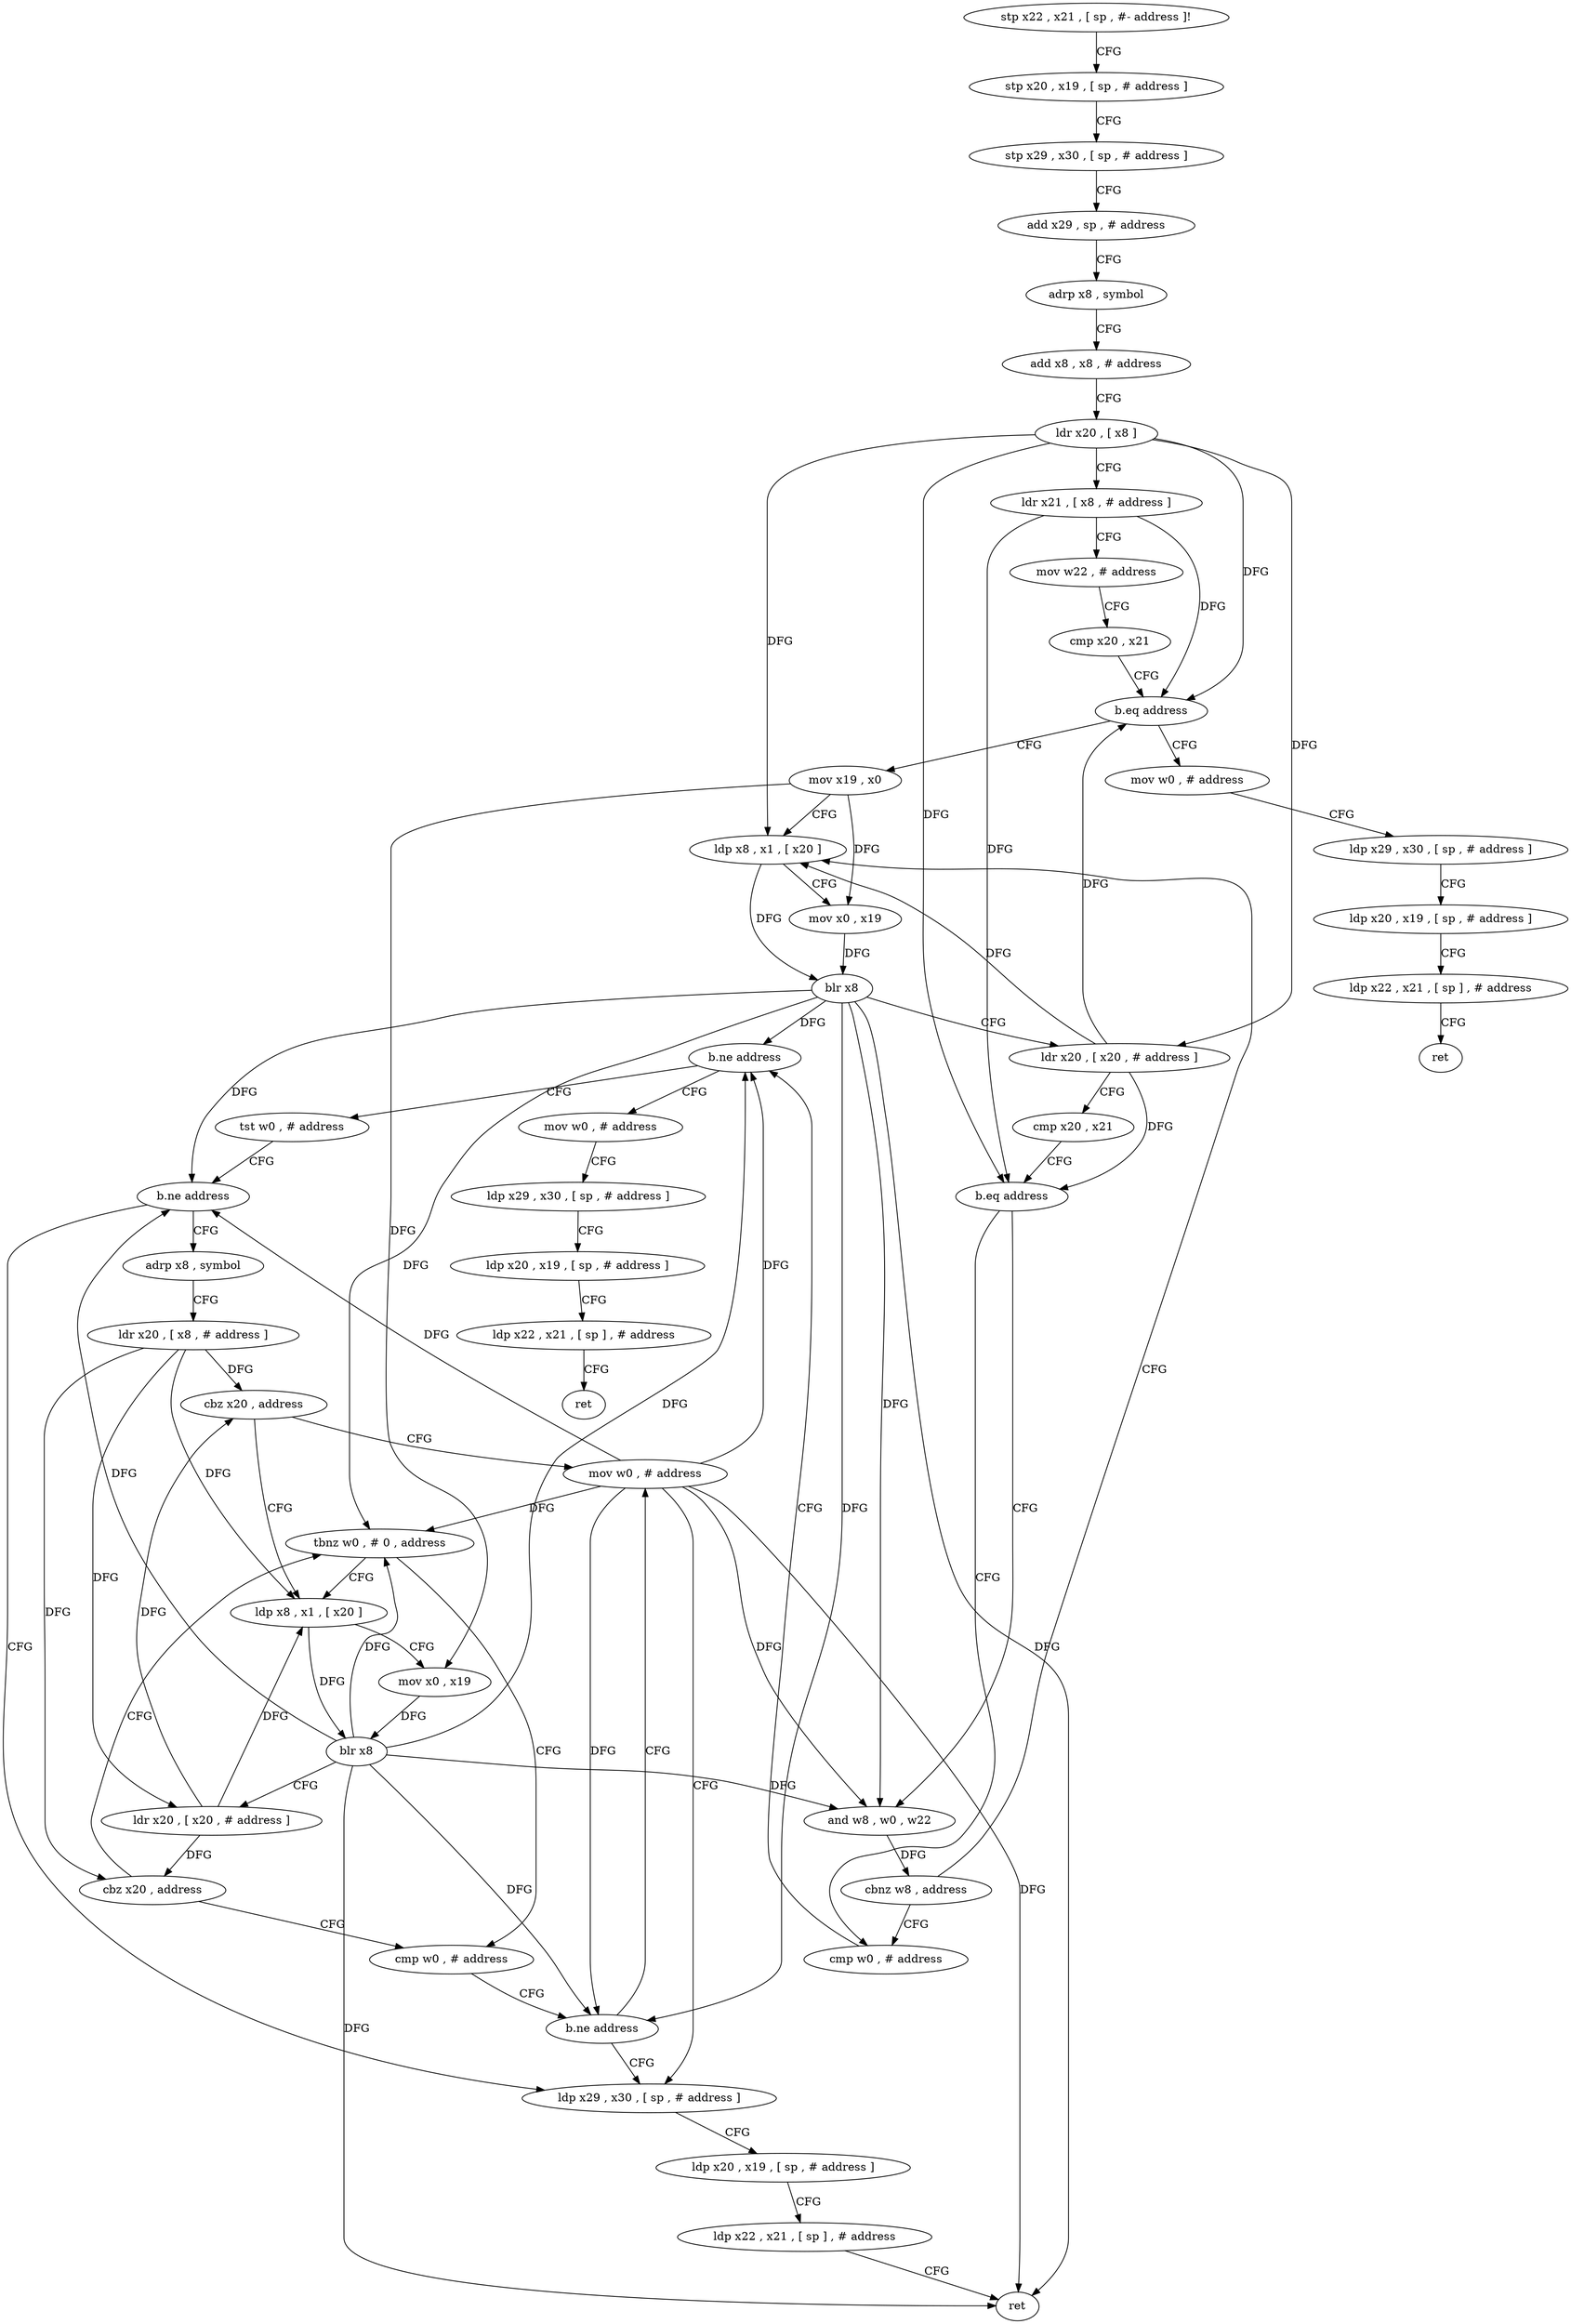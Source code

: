 digraph "func" {
"4212700" [label = "stp x22 , x21 , [ sp , #- address ]!" ]
"4212704" [label = "stp x20 , x19 , [ sp , # address ]" ]
"4212708" [label = "stp x29 , x30 , [ sp , # address ]" ]
"4212712" [label = "add x29 , sp , # address" ]
"4212716" [label = "adrp x8 , symbol" ]
"4212720" [label = "add x8 , x8 , # address" ]
"4212724" [label = "ldr x20 , [ x8 ]" ]
"4212728" [label = "ldr x21 , [ x8 , # address ]" ]
"4212732" [label = "mov w22 , # address" ]
"4212736" [label = "cmp x20 , x21" ]
"4212740" [label = "b.eq address" ]
"4212808" [label = "mov w0 , # address" ]
"4212744" [label = "mov x19 , x0" ]
"4212812" [label = "ldp x29 , x30 , [ sp , # address ]" ]
"4212816" [label = "ldp x20 , x19 , [ sp , # address ]" ]
"4212820" [label = "ldp x22 , x21 , [ sp ] , # address" ]
"4212824" [label = "ret" ]
"4212748" [label = "ldp x8 , x1 , [ x20 ]" ]
"4212780" [label = "cmp w0 , # address" ]
"4212784" [label = "b.ne address" ]
"4212828" [label = "tst w0 , # address" ]
"4212788" [label = "mov w0 , # address" ]
"4212772" [label = "and w8 , w0 , w22" ]
"4212776" [label = "cbnz w8 , address" ]
"4212832" [label = "b.ne address" ]
"4212884" [label = "ldp x29 , x30 , [ sp , # address ]" ]
"4212836" [label = "adrp x8 , symbol" ]
"4212792" [label = "ldp x29 , x30 , [ sp , # address ]" ]
"4212796" [label = "ldp x20 , x19 , [ sp , # address ]" ]
"4212800" [label = "ldp x22 , x21 , [ sp ] , # address" ]
"4212804" [label = "ret" ]
"4212752" [label = "mov x0 , x19" ]
"4212756" [label = "blr x8" ]
"4212760" [label = "ldr x20 , [ x20 , # address ]" ]
"4212764" [label = "cmp x20 , x21" ]
"4212768" [label = "b.eq address" ]
"4212888" [label = "ldp x20 , x19 , [ sp , # address ]" ]
"4212892" [label = "ldp x22 , x21 , [ sp ] , # address" ]
"4212896" [label = "ret" ]
"4212840" [label = "ldr x20 , [ x8 , # address ]" ]
"4212844" [label = "cbz x20 , address" ]
"4212880" [label = "mov w0 , # address" ]
"4212848" [label = "ldp x8 , x1 , [ x20 ]" ]
"4212852" [label = "mov x0 , x19" ]
"4212856" [label = "blr x8" ]
"4212860" [label = "ldr x20 , [ x20 , # address ]" ]
"4212864" [label = "cbz x20 , address" ]
"4212872" [label = "cmp w0 , # address" ]
"4212868" [label = "tbnz w0 , # 0 , address" ]
"4212876" [label = "b.ne address" ]
"4212700" -> "4212704" [ label = "CFG" ]
"4212704" -> "4212708" [ label = "CFG" ]
"4212708" -> "4212712" [ label = "CFG" ]
"4212712" -> "4212716" [ label = "CFG" ]
"4212716" -> "4212720" [ label = "CFG" ]
"4212720" -> "4212724" [ label = "CFG" ]
"4212724" -> "4212728" [ label = "CFG" ]
"4212724" -> "4212740" [ label = "DFG" ]
"4212724" -> "4212748" [ label = "DFG" ]
"4212724" -> "4212760" [ label = "DFG" ]
"4212724" -> "4212768" [ label = "DFG" ]
"4212728" -> "4212732" [ label = "CFG" ]
"4212728" -> "4212740" [ label = "DFG" ]
"4212728" -> "4212768" [ label = "DFG" ]
"4212732" -> "4212736" [ label = "CFG" ]
"4212736" -> "4212740" [ label = "CFG" ]
"4212740" -> "4212808" [ label = "CFG" ]
"4212740" -> "4212744" [ label = "CFG" ]
"4212808" -> "4212812" [ label = "CFG" ]
"4212744" -> "4212748" [ label = "CFG" ]
"4212744" -> "4212752" [ label = "DFG" ]
"4212744" -> "4212852" [ label = "DFG" ]
"4212812" -> "4212816" [ label = "CFG" ]
"4212816" -> "4212820" [ label = "CFG" ]
"4212820" -> "4212824" [ label = "CFG" ]
"4212748" -> "4212752" [ label = "CFG" ]
"4212748" -> "4212756" [ label = "DFG" ]
"4212780" -> "4212784" [ label = "CFG" ]
"4212784" -> "4212828" [ label = "CFG" ]
"4212784" -> "4212788" [ label = "CFG" ]
"4212828" -> "4212832" [ label = "CFG" ]
"4212788" -> "4212792" [ label = "CFG" ]
"4212772" -> "4212776" [ label = "DFG" ]
"4212776" -> "4212748" [ label = "CFG" ]
"4212776" -> "4212780" [ label = "CFG" ]
"4212832" -> "4212884" [ label = "CFG" ]
"4212832" -> "4212836" [ label = "CFG" ]
"4212884" -> "4212888" [ label = "CFG" ]
"4212836" -> "4212840" [ label = "CFG" ]
"4212792" -> "4212796" [ label = "CFG" ]
"4212796" -> "4212800" [ label = "CFG" ]
"4212800" -> "4212804" [ label = "CFG" ]
"4212752" -> "4212756" [ label = "DFG" ]
"4212756" -> "4212760" [ label = "CFG" ]
"4212756" -> "4212784" [ label = "DFG" ]
"4212756" -> "4212772" [ label = "DFG" ]
"4212756" -> "4212832" [ label = "DFG" ]
"4212756" -> "4212896" [ label = "DFG" ]
"4212756" -> "4212876" [ label = "DFG" ]
"4212756" -> "4212868" [ label = "DFG" ]
"4212760" -> "4212764" [ label = "CFG" ]
"4212760" -> "4212748" [ label = "DFG" ]
"4212760" -> "4212740" [ label = "DFG" ]
"4212760" -> "4212768" [ label = "DFG" ]
"4212764" -> "4212768" [ label = "CFG" ]
"4212768" -> "4212780" [ label = "CFG" ]
"4212768" -> "4212772" [ label = "CFG" ]
"4212888" -> "4212892" [ label = "CFG" ]
"4212892" -> "4212896" [ label = "CFG" ]
"4212840" -> "4212844" [ label = "DFG" ]
"4212840" -> "4212848" [ label = "DFG" ]
"4212840" -> "4212860" [ label = "DFG" ]
"4212840" -> "4212864" [ label = "DFG" ]
"4212844" -> "4212880" [ label = "CFG" ]
"4212844" -> "4212848" [ label = "CFG" ]
"4212880" -> "4212884" [ label = "CFG" ]
"4212880" -> "4212784" [ label = "DFG" ]
"4212880" -> "4212772" [ label = "DFG" ]
"4212880" -> "4212832" [ label = "DFG" ]
"4212880" -> "4212896" [ label = "DFG" ]
"4212880" -> "4212876" [ label = "DFG" ]
"4212880" -> "4212868" [ label = "DFG" ]
"4212848" -> "4212852" [ label = "CFG" ]
"4212848" -> "4212856" [ label = "DFG" ]
"4212852" -> "4212856" [ label = "DFG" ]
"4212856" -> "4212860" [ label = "CFG" ]
"4212856" -> "4212784" [ label = "DFG" ]
"4212856" -> "4212772" [ label = "DFG" ]
"4212856" -> "4212832" [ label = "DFG" ]
"4212856" -> "4212896" [ label = "DFG" ]
"4212856" -> "4212876" [ label = "DFG" ]
"4212856" -> "4212868" [ label = "DFG" ]
"4212860" -> "4212864" [ label = "DFG" ]
"4212860" -> "4212844" [ label = "DFG" ]
"4212860" -> "4212848" [ label = "DFG" ]
"4212864" -> "4212872" [ label = "CFG" ]
"4212864" -> "4212868" [ label = "CFG" ]
"4212872" -> "4212876" [ label = "CFG" ]
"4212868" -> "4212848" [ label = "CFG" ]
"4212868" -> "4212872" [ label = "CFG" ]
"4212876" -> "4212884" [ label = "CFG" ]
"4212876" -> "4212880" [ label = "CFG" ]
}
